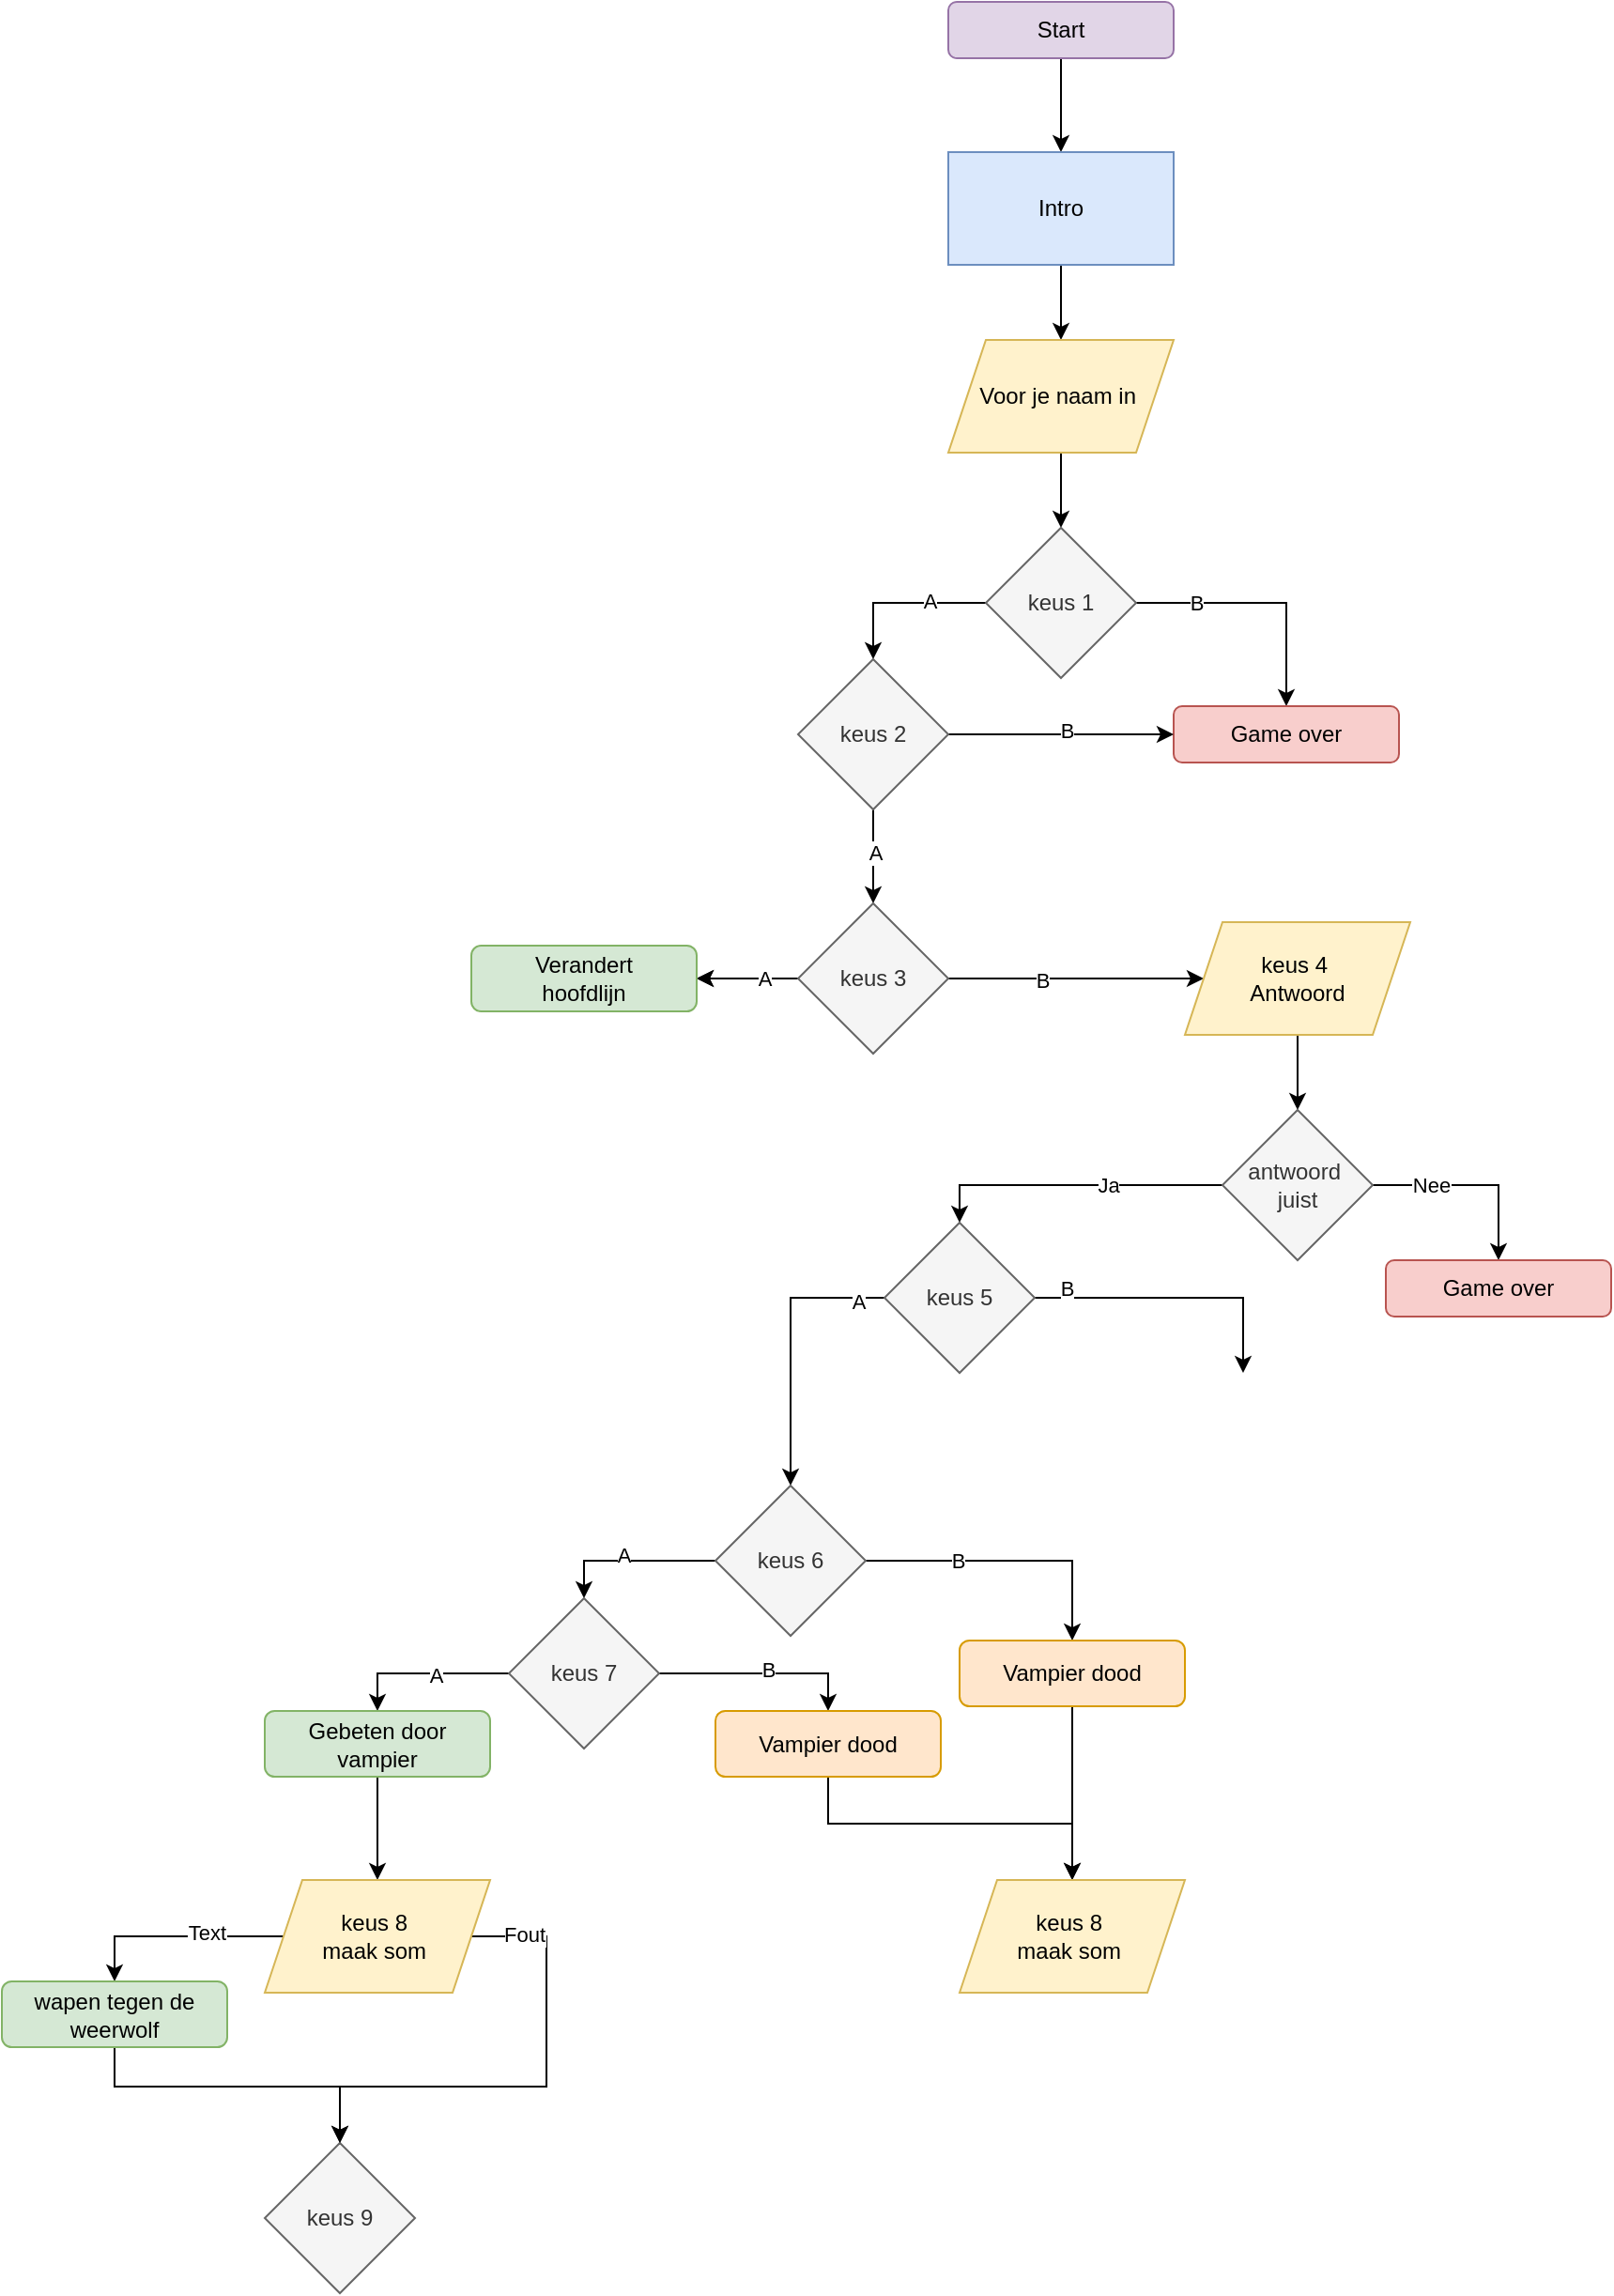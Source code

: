 <mxfile version="26.0.5">
  <diagram name="Pagina-1" id="P5lcU0_mIXGUXpW0Iwos">
    <mxGraphModel dx="1606" dy="420" grid="1" gridSize="10" guides="1" tooltips="1" connect="1" arrows="1" fold="1" page="1" pageScale="1" pageWidth="827" pageHeight="1169" math="0" shadow="0">
      <root>
        <mxCell id="0" />
        <mxCell id="1" parent="0" />
        <mxCell id="V4XCnls4FJgZrrUuCzXU-7" style="edgeStyle=orthogonalEdgeStyle;rounded=0;orthogonalLoop=1;jettySize=auto;html=1;exitX=0.5;exitY=1;exitDx=0;exitDy=0;entryX=0.5;entryY=0;entryDx=0;entryDy=0;" parent="1" source="V4XCnls4FJgZrrUuCzXU-4" target="V4XCnls4FJgZrrUuCzXU-6" edge="1">
          <mxGeometry relative="1" as="geometry" />
        </mxCell>
        <mxCell id="V4XCnls4FJgZrrUuCzXU-4" value="Start" style="rounded=1;whiteSpace=wrap;html=1;fillColor=#e1d5e7;strokeColor=#9673a6;" parent="1" vertex="1">
          <mxGeometry x="474" y="80" width="120" height="30" as="geometry" />
        </mxCell>
        <mxCell id="V4XCnls4FJgZrrUuCzXU-9" style="edgeStyle=orthogonalEdgeStyle;rounded=0;orthogonalLoop=1;jettySize=auto;html=1;entryX=0.5;entryY=0;entryDx=0;entryDy=0;" parent="1" source="V4XCnls4FJgZrrUuCzXU-6" target="V4XCnls4FJgZrrUuCzXU-8" edge="1">
          <mxGeometry relative="1" as="geometry" />
        </mxCell>
        <mxCell id="V4XCnls4FJgZrrUuCzXU-6" value="Intro" style="rounded=0;whiteSpace=wrap;html=1;fillColor=#dae8fc;strokeColor=#6c8ebf;" parent="1" vertex="1">
          <mxGeometry x="474" y="160" width="120" height="60" as="geometry" />
        </mxCell>
        <mxCell id="V4XCnls4FJgZrrUuCzXU-11" style="edgeStyle=orthogonalEdgeStyle;rounded=0;orthogonalLoop=1;jettySize=auto;html=1;" parent="1" source="V4XCnls4FJgZrrUuCzXU-8" target="V4XCnls4FJgZrrUuCzXU-10" edge="1">
          <mxGeometry relative="1" as="geometry" />
        </mxCell>
        <mxCell id="V4XCnls4FJgZrrUuCzXU-8" value="Voor je naam in&amp;nbsp;" style="shape=parallelogram;perimeter=parallelogramPerimeter;whiteSpace=wrap;html=1;fixedSize=1;fillColor=#fff2cc;strokeColor=#d6b656;" parent="1" vertex="1">
          <mxGeometry x="474" y="260" width="120" height="60" as="geometry" />
        </mxCell>
        <mxCell id="V4XCnls4FJgZrrUuCzXU-12" style="edgeStyle=orthogonalEdgeStyle;rounded=0;orthogonalLoop=1;jettySize=auto;html=1;entryX=0.5;entryY=0;entryDx=0;entryDy=0;" parent="1" source="V4XCnls4FJgZrrUuCzXU-10" target="fet5uIQXN4V5Of24NJTg-10" edge="1">
          <mxGeometry relative="1" as="geometry">
            <mxPoint x="430" y="400" as="targetPoint" />
          </mxGeometry>
        </mxCell>
        <mxCell id="fet5uIQXN4V5Of24NJTg-12" value="A" style="edgeLabel;html=1;align=center;verticalAlign=middle;resizable=0;points=[];" parent="V4XCnls4FJgZrrUuCzXU-12" vertex="1" connectable="0">
          <mxGeometry x="-0.321" y="-1" relative="1" as="geometry">
            <mxPoint as="offset" />
          </mxGeometry>
        </mxCell>
        <mxCell id="fet5uIQXN4V5Of24NJTg-1" style="edgeStyle=orthogonalEdgeStyle;rounded=0;orthogonalLoop=1;jettySize=auto;html=1;" parent="1" source="V4XCnls4FJgZrrUuCzXU-10" target="fet5uIQXN4V5Of24NJTg-6" edge="1">
          <mxGeometry relative="1" as="geometry">
            <mxPoint x="640" y="400" as="targetPoint" />
          </mxGeometry>
        </mxCell>
        <mxCell id="fet5uIQXN4V5Of24NJTg-8" value="B" style="edgeLabel;html=1;align=center;verticalAlign=middle;resizable=0;points=[];" parent="fet5uIQXN4V5Of24NJTg-1" vertex="1" connectable="0">
          <mxGeometry x="-0.528" relative="1" as="geometry">
            <mxPoint as="offset" />
          </mxGeometry>
        </mxCell>
        <mxCell id="V4XCnls4FJgZrrUuCzXU-10" value="keus 1" style="rhombus;whiteSpace=wrap;html=1;fillColor=#f5f5f5;fontColor=#333333;strokeColor=#666666;" parent="1" vertex="1">
          <mxGeometry x="494" y="360" width="80" height="80" as="geometry" />
        </mxCell>
        <mxCell id="fet5uIQXN4V5Of24NJTg-6" value="Game over" style="rounded=1;whiteSpace=wrap;html=1;fillColor=#f8cecc;strokeColor=#b85450;" parent="1" vertex="1">
          <mxGeometry x="594" y="455" width="120" height="30" as="geometry" />
        </mxCell>
        <mxCell id="fet5uIQXN4V5Of24NJTg-13" style="edgeStyle=orthogonalEdgeStyle;rounded=0;orthogonalLoop=1;jettySize=auto;html=1;entryX=0.5;entryY=0;entryDx=0;entryDy=0;" parent="1" source="fet5uIQXN4V5Of24NJTg-10" target="fet5uIQXN4V5Of24NJTg-21" edge="1">
          <mxGeometry relative="1" as="geometry">
            <mxPoint x="434" y="560" as="targetPoint" />
          </mxGeometry>
        </mxCell>
        <mxCell id="fet5uIQXN4V5Of24NJTg-15" value="A" style="edgeLabel;html=1;align=center;verticalAlign=middle;resizable=0;points=[];" parent="fet5uIQXN4V5Of24NJTg-13" vertex="1" connectable="0">
          <mxGeometry x="-0.084" y="1" relative="1" as="geometry">
            <mxPoint as="offset" />
          </mxGeometry>
        </mxCell>
        <mxCell id="fet5uIQXN4V5Of24NJTg-17" style="edgeStyle=orthogonalEdgeStyle;rounded=0;orthogonalLoop=1;jettySize=auto;html=1;entryX=0;entryY=0.5;entryDx=0;entryDy=0;" parent="1" source="fet5uIQXN4V5Of24NJTg-10" target="fet5uIQXN4V5Of24NJTg-6" edge="1">
          <mxGeometry relative="1" as="geometry" />
        </mxCell>
        <mxCell id="fet5uIQXN4V5Of24NJTg-20" value="B" style="edgeLabel;html=1;align=center;verticalAlign=middle;resizable=0;points=[];" parent="fet5uIQXN4V5Of24NJTg-17" vertex="1" connectable="0">
          <mxGeometry x="0.041" y="2" relative="1" as="geometry">
            <mxPoint as="offset" />
          </mxGeometry>
        </mxCell>
        <mxCell id="fet5uIQXN4V5Of24NJTg-10" value="keus 2" style="rhombus;whiteSpace=wrap;html=1;fillColor=#f5f5f5;fontColor=#333333;strokeColor=#666666;" parent="1" vertex="1">
          <mxGeometry x="394" y="430" width="80" height="80" as="geometry" />
        </mxCell>
        <mxCell id="fet5uIQXN4V5Of24NJTg-22" style="edgeStyle=orthogonalEdgeStyle;rounded=0;orthogonalLoop=1;jettySize=auto;html=1;entryX=0;entryY=0.5;entryDx=0;entryDy=0;" parent="1" source="fet5uIQXN4V5Of24NJTg-21" target="fet5uIQXN4V5Of24NJTg-46" edge="1">
          <mxGeometry relative="1" as="geometry">
            <mxPoint x="570" y="600" as="targetPoint" />
          </mxGeometry>
        </mxCell>
        <mxCell id="fet5uIQXN4V5Of24NJTg-23" value="B" style="edgeLabel;html=1;align=center;verticalAlign=middle;resizable=0;points=[];" parent="fet5uIQXN4V5Of24NJTg-22" vertex="1" connectable="0">
          <mxGeometry x="-0.266" y="-1" relative="1" as="geometry">
            <mxPoint as="offset" />
          </mxGeometry>
        </mxCell>
        <mxCell id="fet5uIQXN4V5Of24NJTg-24" style="edgeStyle=orthogonalEdgeStyle;rounded=0;orthogonalLoop=1;jettySize=auto;html=1;entryX=1;entryY=0.5;entryDx=0;entryDy=0;" parent="1" source="fet5uIQXN4V5Of24NJTg-21" target="fet5uIQXN4V5Of24NJTg-26" edge="1">
          <mxGeometry relative="1" as="geometry">
            <mxPoint x="360" y="600" as="targetPoint" />
          </mxGeometry>
        </mxCell>
        <mxCell id="fet5uIQXN4V5Of24NJTg-27" style="edgeStyle=orthogonalEdgeStyle;rounded=0;orthogonalLoop=1;jettySize=auto;html=1;entryX=1;entryY=0.5;entryDx=0;entryDy=0;" parent="1" source="fet5uIQXN4V5Of24NJTg-21" target="fet5uIQXN4V5Of24NJTg-26" edge="1">
          <mxGeometry relative="1" as="geometry" />
        </mxCell>
        <mxCell id="fet5uIQXN4V5Of24NJTg-51" value="A" style="edgeLabel;html=1;align=center;verticalAlign=middle;resizable=0;points=[];" parent="fet5uIQXN4V5Of24NJTg-27" vertex="1" connectable="0">
          <mxGeometry x="-0.341" relative="1" as="geometry">
            <mxPoint as="offset" />
          </mxGeometry>
        </mxCell>
        <mxCell id="fet5uIQXN4V5Of24NJTg-21" value="keus 3" style="rhombus;whiteSpace=wrap;html=1;fillColor=#f5f5f5;fontColor=#333333;strokeColor=#666666;" parent="1" vertex="1">
          <mxGeometry x="394" y="560" width="80" height="80" as="geometry" />
        </mxCell>
        <mxCell id="fet5uIQXN4V5Of24NJTg-26" value="Verandert&lt;div&gt;hoofdlijn&lt;/div&gt;" style="rounded=1;whiteSpace=wrap;html=1;fillColor=#d5e8d4;strokeColor=#82b366;" parent="1" vertex="1">
          <mxGeometry x="220" y="582.5" width="120" height="35" as="geometry" />
        </mxCell>
        <mxCell id="fet5uIQXN4V5Of24NJTg-52" style="edgeStyle=orthogonalEdgeStyle;rounded=0;orthogonalLoop=1;jettySize=auto;html=1;" parent="1" source="fet5uIQXN4V5Of24NJTg-46" edge="1">
          <mxGeometry relative="1" as="geometry">
            <mxPoint x="660" y="670" as="targetPoint" />
          </mxGeometry>
        </mxCell>
        <mxCell id="fet5uIQXN4V5Of24NJTg-46" value="keus 4&amp;nbsp;&lt;div&gt;Antwoord&lt;/div&gt;" style="shape=parallelogram;perimeter=parallelogramPerimeter;whiteSpace=wrap;html=1;fixedSize=1;fillColor=#fff2cc;strokeColor=#d6b656;" parent="1" vertex="1">
          <mxGeometry x="600" y="570" width="120" height="60" as="geometry" />
        </mxCell>
        <mxCell id="fet5uIQXN4V5Of24NJTg-54" style="edgeStyle=orthogonalEdgeStyle;rounded=0;orthogonalLoop=1;jettySize=auto;html=1;entryX=0.5;entryY=0;entryDx=0;entryDy=0;" parent="1" source="fet5uIQXN4V5Of24NJTg-53" target="fet5uIQXN4V5Of24NJTg-57" edge="1">
          <mxGeometry relative="1" as="geometry">
            <mxPoint x="570" y="710" as="targetPoint" />
          </mxGeometry>
        </mxCell>
        <mxCell id="fet5uIQXN4V5Of24NJTg-56" value="Ja" style="edgeLabel;html=1;align=center;verticalAlign=middle;resizable=0;points=[];" parent="fet5uIQXN4V5Of24NJTg-54" vertex="1" connectable="0">
          <mxGeometry x="-0.216" relative="1" as="geometry">
            <mxPoint x="1" as="offset" />
          </mxGeometry>
        </mxCell>
        <mxCell id="fet5uIQXN4V5Of24NJTg-55" style="edgeStyle=orthogonalEdgeStyle;rounded=0;orthogonalLoop=1;jettySize=auto;html=1;entryX=0.5;entryY=0;entryDx=0;entryDy=0;" parent="1" source="fet5uIQXN4V5Of24NJTg-53" target="fet5uIQXN4V5Of24NJTg-59" edge="1">
          <mxGeometry relative="1" as="geometry">
            <mxPoint x="774" y="755" as="targetPoint" />
          </mxGeometry>
        </mxCell>
        <mxCell id="fet5uIQXN4V5Of24NJTg-60" value="Nee" style="edgeLabel;html=1;align=center;verticalAlign=middle;resizable=0;points=[];" parent="fet5uIQXN4V5Of24NJTg-55" vertex="1" connectable="0">
          <mxGeometry x="-0.189" y="2" relative="1" as="geometry">
            <mxPoint x="-13" y="2" as="offset" />
          </mxGeometry>
        </mxCell>
        <mxCell id="fet5uIQXN4V5Of24NJTg-53" value="antwoord&amp;nbsp;&lt;div&gt;juist&lt;/div&gt;" style="rhombus;whiteSpace=wrap;html=1;fillColor=#f5f5f5;fontColor=#333333;strokeColor=#666666;" parent="1" vertex="1">
          <mxGeometry x="620" y="670" width="80" height="80" as="geometry" />
        </mxCell>
        <mxCell id="fet5uIQXN4V5Of24NJTg-61" style="edgeStyle=orthogonalEdgeStyle;rounded=0;orthogonalLoop=1;jettySize=auto;html=1;" parent="1" source="fet5uIQXN4V5Of24NJTg-57" edge="1">
          <mxGeometry relative="1" as="geometry">
            <mxPoint x="631" y="810.0" as="targetPoint" />
            <Array as="points">
              <mxPoint x="631" y="770" />
            </Array>
          </mxGeometry>
        </mxCell>
        <mxCell id="fet5uIQXN4V5Of24NJTg-65" value="B" style="edgeLabel;html=1;align=center;verticalAlign=middle;resizable=0;points=[];" parent="fet5uIQXN4V5Of24NJTg-61" vertex="1" connectable="0">
          <mxGeometry x="-0.773" y="5" relative="1" as="geometry">
            <mxPoint as="offset" />
          </mxGeometry>
        </mxCell>
        <mxCell id="fet5uIQXN4V5Of24NJTg-62" style="edgeStyle=orthogonalEdgeStyle;rounded=0;orthogonalLoop=1;jettySize=auto;html=1;entryX=0.5;entryY=0;entryDx=0;entryDy=0;" parent="1" source="fet5uIQXN4V5Of24NJTg-57" target="fet5uIQXN4V5Of24NJTg-67" edge="1">
          <mxGeometry relative="1" as="geometry">
            <mxPoint x="310" y="870" as="targetPoint" />
          </mxGeometry>
        </mxCell>
        <mxCell id="fet5uIQXN4V5Of24NJTg-73" value="A" style="edgeLabel;html=1;align=center;verticalAlign=middle;resizable=0;points=[];" parent="fet5uIQXN4V5Of24NJTg-62" vertex="1" connectable="0">
          <mxGeometry x="-0.815" y="2" relative="1" as="geometry">
            <mxPoint as="offset" />
          </mxGeometry>
        </mxCell>
        <mxCell id="fet5uIQXN4V5Of24NJTg-57" value="keus 5" style="rhombus;whiteSpace=wrap;html=1;fillColor=#f5f5f5;fontColor=#333333;strokeColor=#666666;" parent="1" vertex="1">
          <mxGeometry x="440" y="730" width="80" height="80" as="geometry" />
        </mxCell>
        <mxCell id="fet5uIQXN4V5Of24NJTg-59" value="Game over" style="rounded=1;whiteSpace=wrap;html=1;fillColor=#f8cecc;strokeColor=#b85450;" parent="1" vertex="1">
          <mxGeometry x="707" y="750" width="120" height="30" as="geometry" />
        </mxCell>
        <mxCell id="fet5uIQXN4V5Of24NJTg-69" style="edgeStyle=orthogonalEdgeStyle;rounded=0;orthogonalLoop=1;jettySize=auto;html=1;entryX=0.5;entryY=0;entryDx=0;entryDy=0;" parent="1" source="fet5uIQXN4V5Of24NJTg-67" target="fet5uIQXN4V5Of24NJTg-74" edge="1">
          <mxGeometry relative="1" as="geometry">
            <mxPoint x="280" y="910" as="targetPoint" />
          </mxGeometry>
        </mxCell>
        <mxCell id="fet5uIQXN4V5Of24NJTg-72" value="A" style="edgeLabel;html=1;align=center;verticalAlign=middle;resizable=0;points=[];" parent="fet5uIQXN4V5Of24NJTg-69" vertex="1" connectable="0">
          <mxGeometry x="0.08" y="-3" relative="1" as="geometry">
            <mxPoint x="-1" as="offset" />
          </mxGeometry>
        </mxCell>
        <mxCell id="fet5uIQXN4V5Of24NJTg-104" style="edgeStyle=orthogonalEdgeStyle;rounded=0;orthogonalLoop=1;jettySize=auto;html=1;entryX=0.5;entryY=0;entryDx=0;entryDy=0;" parent="1" source="fet5uIQXN4V5Of24NJTg-67" target="fet5uIQXN4V5Of24NJTg-84" edge="1">
          <mxGeometry relative="1" as="geometry">
            <mxPoint x="570" y="910" as="targetPoint" />
          </mxGeometry>
        </mxCell>
        <mxCell id="fet5uIQXN4V5Of24NJTg-106" value="B" style="edgeLabel;html=1;align=center;verticalAlign=middle;resizable=0;points=[];" parent="fet5uIQXN4V5Of24NJTg-104" vertex="1" connectable="0">
          <mxGeometry x="-0.367" relative="1" as="geometry">
            <mxPoint as="offset" />
          </mxGeometry>
        </mxCell>
        <mxCell id="fet5uIQXN4V5Of24NJTg-67" value="keus 6" style="rhombus;whiteSpace=wrap;html=1;fillColor=#f5f5f5;fontColor=#333333;strokeColor=#666666;" parent="1" vertex="1">
          <mxGeometry x="350" y="870" width="80" height="80" as="geometry" />
        </mxCell>
        <mxCell id="fet5uIQXN4V5Of24NJTg-76" style="edgeStyle=orthogonalEdgeStyle;rounded=0;orthogonalLoop=1;jettySize=auto;html=1;entryX=0.5;entryY=0;entryDx=0;entryDy=0;" parent="1" source="fet5uIQXN4V5Of24NJTg-74" target="fet5uIQXN4V5Of24NJTg-82" edge="1">
          <mxGeometry relative="1" as="geometry">
            <mxPoint x="400" y="970" as="targetPoint" />
          </mxGeometry>
        </mxCell>
        <mxCell id="fet5uIQXN4V5Of24NJTg-78" value="B" style="edgeLabel;html=1;align=center;verticalAlign=middle;resizable=0;points=[];" parent="fet5uIQXN4V5Of24NJTg-76" vertex="1" connectable="0">
          <mxGeometry x="0.048" y="2" relative="1" as="geometry">
            <mxPoint as="offset" />
          </mxGeometry>
        </mxCell>
        <mxCell id="fet5uIQXN4V5Of24NJTg-77" style="edgeStyle=orthogonalEdgeStyle;rounded=0;orthogonalLoop=1;jettySize=auto;html=1;entryX=0.5;entryY=0;entryDx=0;entryDy=0;" parent="1" source="fet5uIQXN4V5Of24NJTg-74" target="fet5uIQXN4V5Of24NJTg-83" edge="1">
          <mxGeometry relative="1" as="geometry">
            <mxPoint x="180" y="970" as="targetPoint" />
          </mxGeometry>
        </mxCell>
        <mxCell id="fet5uIQXN4V5Of24NJTg-80" value="A" style="edgeLabel;html=1;align=center;verticalAlign=middle;resizable=0;points=[];" parent="fet5uIQXN4V5Of24NJTg-77" vertex="1" connectable="0">
          <mxGeometry x="-0.132" y="1" relative="1" as="geometry">
            <mxPoint as="offset" />
          </mxGeometry>
        </mxCell>
        <mxCell id="fet5uIQXN4V5Of24NJTg-74" value="keus 7" style="rhombus;whiteSpace=wrap;html=1;fillColor=#f5f5f5;fontColor=#333333;strokeColor=#666666;" parent="1" vertex="1">
          <mxGeometry x="240" y="930" width="80" height="80" as="geometry" />
        </mxCell>
        <mxCell id="fet5uIQXN4V5Of24NJTg-101" style="edgeStyle=orthogonalEdgeStyle;rounded=0;orthogonalLoop=1;jettySize=auto;html=1;entryX=0.5;entryY=0;entryDx=0;entryDy=0;" parent="1" source="fet5uIQXN4V5Of24NJTg-82" target="fet5uIQXN4V5Of24NJTg-99" edge="1">
          <mxGeometry relative="1" as="geometry">
            <Array as="points">
              <mxPoint x="410" y="1050" />
              <mxPoint x="540" y="1050" />
            </Array>
          </mxGeometry>
        </mxCell>
        <mxCell id="fet5uIQXN4V5Of24NJTg-82" value="Vampier dood" style="rounded=1;whiteSpace=wrap;html=1;fillColor=#ffe6cc;strokeColor=#d79b00;" parent="1" vertex="1">
          <mxGeometry x="350" y="990" width="120" height="35" as="geometry" />
        </mxCell>
        <mxCell id="fet5uIQXN4V5Of24NJTg-121" style="edgeStyle=orthogonalEdgeStyle;rounded=0;orthogonalLoop=1;jettySize=auto;html=1;" parent="1" source="fet5uIQXN4V5Of24NJTg-83" target="fet5uIQXN4V5Of24NJTg-86" edge="1">
          <mxGeometry relative="1" as="geometry" />
        </mxCell>
        <mxCell id="fet5uIQXN4V5Of24NJTg-83" value="Gebeten door vampier" style="rounded=1;whiteSpace=wrap;html=1;fillColor=#d5e8d4;strokeColor=#82b366;" parent="1" vertex="1">
          <mxGeometry x="110" y="990" width="120" height="35" as="geometry" />
        </mxCell>
        <mxCell id="fet5uIQXN4V5Of24NJTg-100" style="edgeStyle=orthogonalEdgeStyle;rounded=0;orthogonalLoop=1;jettySize=auto;html=1;" parent="1" source="fet5uIQXN4V5Of24NJTg-84" target="fet5uIQXN4V5Of24NJTg-99" edge="1">
          <mxGeometry relative="1" as="geometry" />
        </mxCell>
        <mxCell id="fet5uIQXN4V5Of24NJTg-84" value="Vampier dood" style="rounded=1;whiteSpace=wrap;html=1;fillColor=#ffe6cc;strokeColor=#d79b00;" parent="1" vertex="1">
          <mxGeometry x="480" y="952.5" width="120" height="35" as="geometry" />
        </mxCell>
        <mxCell id="fet5uIQXN4V5Of24NJTg-112" style="edgeStyle=orthogonalEdgeStyle;rounded=0;orthogonalLoop=1;jettySize=auto;html=1;entryX=0.5;entryY=0;entryDx=0;entryDy=0;" parent="1" source="fet5uIQXN4V5Of24NJTg-86" target="fet5uIQXN4V5Of24NJTg-109" edge="1">
          <mxGeometry relative="1" as="geometry">
            <mxPoint x="300" y="1110" as="targetPoint" />
            <Array as="points">
              <mxPoint x="260" y="1110" />
              <mxPoint x="260" y="1190" />
              <mxPoint x="150" y="1190" />
            </Array>
          </mxGeometry>
        </mxCell>
        <mxCell id="fet5uIQXN4V5Of24NJTg-116" value="Fout" style="edgeLabel;html=1;align=center;verticalAlign=middle;resizable=0;points=[];" parent="fet5uIQXN4V5Of24NJTg-112" vertex="1" connectable="0">
          <mxGeometry x="-0.783" y="1" relative="1" as="geometry">
            <mxPoint as="offset" />
          </mxGeometry>
        </mxCell>
        <mxCell id="fet5uIQXN4V5Of24NJTg-117" style="edgeStyle=orthogonalEdgeStyle;rounded=0;orthogonalLoop=1;jettySize=auto;html=1;entryX=0.5;entryY=0;entryDx=0;entryDy=0;" parent="1" source="fet5uIQXN4V5Of24NJTg-86" target="fet5uIQXN4V5Of24NJTg-118" edge="1">
          <mxGeometry relative="1" as="geometry">
            <mxPoint x="60" y="1110" as="targetPoint" />
          </mxGeometry>
        </mxCell>
        <mxCell id="fet5uIQXN4V5Of24NJTg-120" value="Text" style="edgeLabel;html=1;align=center;verticalAlign=middle;resizable=0;points=[];" parent="fet5uIQXN4V5Of24NJTg-117" vertex="1" connectable="0">
          <mxGeometry x="-0.282" y="-2" relative="1" as="geometry">
            <mxPoint as="offset" />
          </mxGeometry>
        </mxCell>
        <mxCell id="fet5uIQXN4V5Of24NJTg-86" value="keus 8&amp;nbsp;&lt;div&gt;maak som&amp;nbsp;&lt;/div&gt;" style="shape=parallelogram;perimeter=parallelogramPerimeter;whiteSpace=wrap;html=1;fixedSize=1;fillColor=#fff2cc;strokeColor=#d6b656;" parent="1" vertex="1">
          <mxGeometry x="110" y="1080" width="120" height="60" as="geometry" />
        </mxCell>
        <mxCell id="fet5uIQXN4V5Of24NJTg-99" value="keus 8&amp;nbsp;&lt;div&gt;maak som&amp;nbsp;&lt;/div&gt;" style="shape=parallelogram;perimeter=parallelogramPerimeter;whiteSpace=wrap;html=1;fixedSize=1;fillColor=#fff2cc;strokeColor=#d6b656;" parent="1" vertex="1">
          <mxGeometry x="480" y="1080" width="120" height="60" as="geometry" />
        </mxCell>
        <mxCell id="fet5uIQXN4V5Of24NJTg-109" value="keus 9" style="rhombus;whiteSpace=wrap;html=1;fillColor=#f5f5f5;fontColor=#333333;strokeColor=#666666;" parent="1" vertex="1">
          <mxGeometry x="110" y="1220" width="80" height="80" as="geometry" />
        </mxCell>
        <mxCell id="fet5uIQXN4V5Of24NJTg-119" style="edgeStyle=orthogonalEdgeStyle;rounded=0;orthogonalLoop=1;jettySize=auto;html=1;entryX=0.5;entryY=0;entryDx=0;entryDy=0;" parent="1" source="fet5uIQXN4V5Of24NJTg-118" target="fet5uIQXN4V5Of24NJTg-109" edge="1">
          <mxGeometry relative="1" as="geometry">
            <Array as="points">
              <mxPoint x="30" y="1190" />
              <mxPoint x="150" y="1190" />
            </Array>
          </mxGeometry>
        </mxCell>
        <mxCell id="fet5uIQXN4V5Of24NJTg-118" value="wapen tegen de weerwolf" style="rounded=1;whiteSpace=wrap;html=1;fillColor=#d5e8d4;strokeColor=#82b366;" parent="1" vertex="1">
          <mxGeometry x="-30" y="1134" width="120" height="35" as="geometry" />
        </mxCell>
      </root>
    </mxGraphModel>
  </diagram>
</mxfile>
